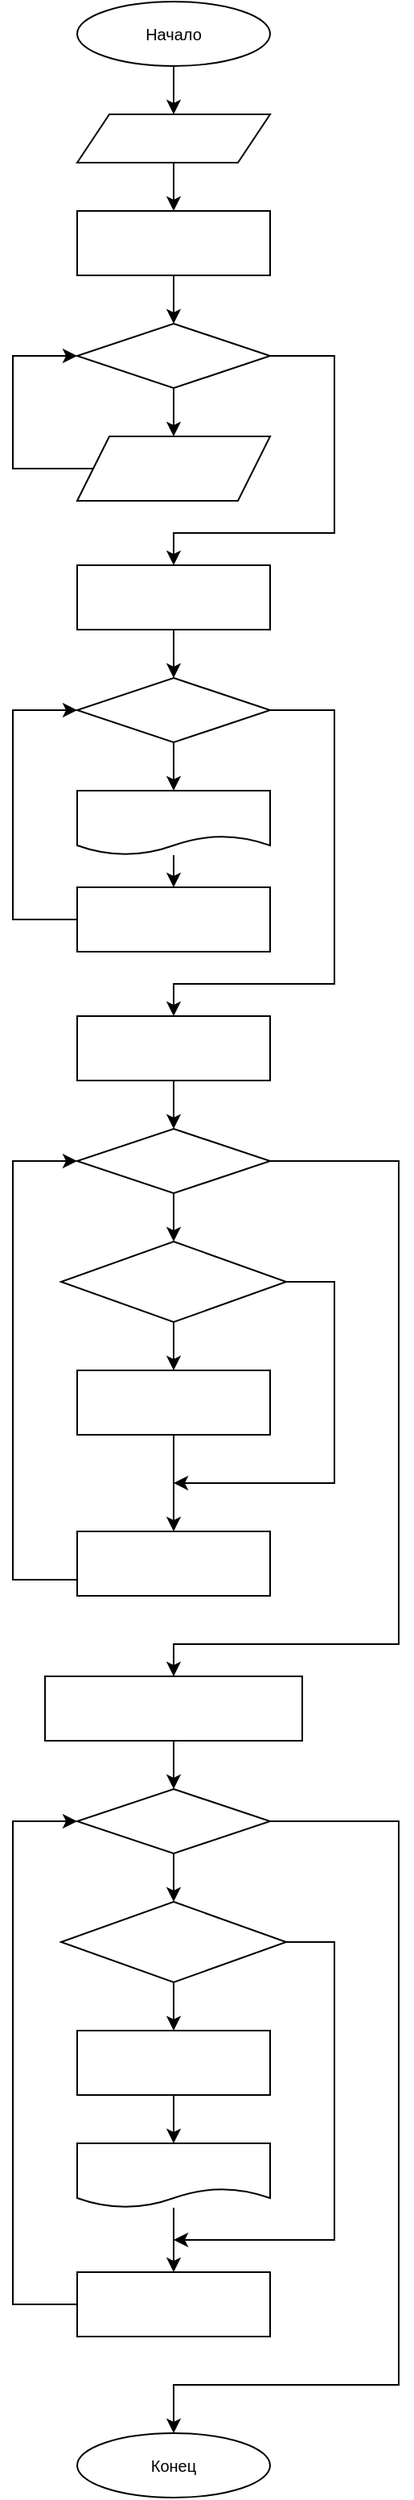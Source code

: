 <mxfile>
    <diagram id="Gi0nfGOof33um8310omO" name="Страница 1">
        <mxGraphModel dx="277" dy="1362" grid="1" gridSize="10" guides="1" tooltips="1" connect="1" arrows="1" fold="1" page="1" pageScale="1" pageWidth="827" pageHeight="1169" background="none" math="0" shadow="0">
            <root>
                <mxCell id="0"/>
                <mxCell id="1" parent="0"/>
                <mxCell id="11" style="edgeStyle=none;html=1;entryX=0.5;entryY=0;entryDx=0;entryDy=0;fontSize=10;fontColor=#FFFFFF;rounded=0;" parent="1" source="2" target="7" edge="1">
                    <mxGeometry relative="1" as="geometry"/>
                </mxCell>
                <mxCell id="2" value="&lt;font style=&quot;font-size: 10px&quot;&gt;Начало&lt;/font&gt;" style="ellipse;whiteSpace=wrap;html=1;rounded=0;" parent="1" vertex="1">
                    <mxGeometry x="80" y="-1150" width="120" height="40" as="geometry"/>
                </mxCell>
                <mxCell id="9" value="" style="edgeStyle=none;html=1;fontSize=10;fontColor=#FFFFFF;rounded=0;" parent="1" source="7" target="8" edge="1">
                    <mxGeometry relative="1" as="geometry"/>
                </mxCell>
                <mxCell id="7" value="&lt;span style=&quot;font-family: &amp;#34;consolas&amp;#34; , &amp;#34;courier new&amp;#34; , monospace&quot;&gt;&lt;font style=&quot;font-size: 10px&quot;&gt;length&lt;/font&gt;&lt;/span&gt;" style="shape=parallelogram;perimeter=parallelogramPerimeter;whiteSpace=wrap;html=1;fixedSize=1;labelBackgroundColor=none;fontSize=10;fontColor=#FFFFFF;rounded=0;" parent="1" vertex="1">
                    <mxGeometry x="80" y="-1080" width="120" height="30" as="geometry"/>
                </mxCell>
                <mxCell id="13" value="" style="edgeStyle=none;html=1;fontSize=10;fontColor=#FFFFFF;rounded=0;" parent="1" source="8" target="12" edge="1">
                    <mxGeometry relative="1" as="geometry"/>
                </mxCell>
                <mxCell id="8" value="textArray.Length = length&lt;br&gt;i = 0" style="rounded=0;whiteSpace=wrap;html=1;labelBackgroundColor=none;fontSize=10;fontColor=#FFFFFF;" parent="1" vertex="1">
                    <mxGeometry x="80" y="-1020" width="120" height="40" as="geometry"/>
                </mxCell>
                <mxCell id="12" value="i &amp;lt;&amp;nbsp; length" style="rhombus;whiteSpace=wrap;html=1;labelBackgroundColor=none;fontSize=10;fontColor=#FFFFFF;rounded=0;" parent="1" vertex="1">
                    <mxGeometry x="80" y="-950" width="120" height="40" as="geometry"/>
                </mxCell>
                <mxCell id="17" style="edgeStyle=none;html=1;entryX=0;entryY=0.5;entryDx=0;entryDy=0;fontSize=10;fontColor=#FFFFFF;rounded=0;" parent="1" source="15" target="12" edge="1">
                    <mxGeometry relative="1" as="geometry">
                        <Array as="points">
                            <mxPoint x="40" y="-860"/>
                            <mxPoint x="40" y="-930"/>
                        </Array>
                    </mxGeometry>
                </mxCell>
                <mxCell id="15" value="&lt;span&gt;textArray[i]&lt;br&gt;i++&lt;br&gt;&lt;/span&gt;" style="shape=parallelogram;perimeter=parallelogramPerimeter;whiteSpace=wrap;html=1;fixedSize=1;labelBackgroundColor=none;fontSize=10;fontColor=#FFFFFF;rounded=0;" parent="1" vertex="1">
                    <mxGeometry x="80" y="-880" width="120" height="40" as="geometry"/>
                </mxCell>
                <mxCell id="20" value="" style="endArrow=classic;html=1;fontSize=10;fontColor=#FFFFFF;exitX=1;exitY=0.5;exitDx=0;exitDy=0;rounded=0;" parent="1" source="12" edge="1">
                    <mxGeometry relative="1" as="geometry">
                        <mxPoint x="190" y="-810" as="sourcePoint"/>
                        <mxPoint x="140" y="-800" as="targetPoint"/>
                        <Array as="points">
                            <mxPoint x="240" y="-930"/>
                            <mxPoint x="240" y="-820"/>
                            <mxPoint x="140" y="-820"/>
                        </Array>
                    </mxGeometry>
                </mxCell>
                <mxCell id="21" value="false" style="edgeLabel;resizable=0;html=1;align=center;verticalAlign=middle;labelBackgroundColor=none;fontSize=10;fontColor=#FFFFFF;rounded=0;" parent="20" connectable="0" vertex="1">
                    <mxGeometry relative="1" as="geometry">
                        <mxPoint x="-20" y="-115" as="offset"/>
                    </mxGeometry>
                </mxCell>
                <mxCell id="22" value="" style="endArrow=classic;html=1;fontSize=10;fontColor=#FFFFFF;exitX=0.5;exitY=1;exitDx=0;exitDy=0;entryX=0.5;entryY=0;entryDx=0;entryDy=0;rounded=0;" parent="1" source="12" target="15" edge="1">
                    <mxGeometry relative="1" as="geometry">
                        <mxPoint x="130" y="-900" as="sourcePoint"/>
                        <mxPoint x="230" y="-900" as="targetPoint"/>
                    </mxGeometry>
                </mxCell>
                <mxCell id="23" value="true" style="edgeLabel;resizable=0;html=1;align=center;verticalAlign=middle;labelBackgroundColor=none;fontSize=10;fontColor=#FFFFFF;rounded=0;" parent="22" connectable="0" vertex="1">
                    <mxGeometry relative="1" as="geometry">
                        <mxPoint x="10" as="offset"/>
                    </mxGeometry>
                </mxCell>
                <mxCell id="27" value="l &amp;lt;&amp;nbsp; length" style="rhombus;whiteSpace=wrap;html=1;labelBackgroundColor=none;fontSize=10;fontColor=#FFFFFF;rounded=0;" parent="1" vertex="1">
                    <mxGeometry x="80" y="-730" width="120" height="40" as="geometry"/>
                </mxCell>
                <mxCell id="28" style="edgeStyle=none;html=1;entryX=0;entryY=0.5;entryDx=0;entryDy=0;fontSize=10;fontColor=#FFFFFF;exitX=0;exitY=0.5;exitDx=0;exitDy=0;rounded=0;" parent="1" source="89" target="27" edge="1">
                    <mxGeometry relative="1" as="geometry">
                        <mxPoint x="90" y="-640" as="sourcePoint"/>
                        <Array as="points">
                            <mxPoint x="40" y="-580"/>
                            <mxPoint x="40" y="-710"/>
                        </Array>
                    </mxGeometry>
                </mxCell>
                <mxCell id="30" value="" style="endArrow=classic;html=1;fontSize=10;fontColor=#FFFFFF;exitX=1;exitY=0.5;exitDx=0;exitDy=0;rounded=0;" parent="1" source="27" edge="1">
                    <mxGeometry relative="1" as="geometry">
                        <mxPoint x="190" y="-590" as="sourcePoint"/>
                        <mxPoint x="140" y="-520" as="targetPoint"/>
                        <Array as="points">
                            <mxPoint x="240" y="-710"/>
                            <mxPoint x="240" y="-540"/>
                            <mxPoint x="140" y="-540"/>
                        </Array>
                    </mxGeometry>
                </mxCell>
                <mxCell id="31" value="false" style="edgeLabel;resizable=0;html=1;align=center;verticalAlign=middle;labelBackgroundColor=none;fontSize=10;fontColor=#FFFFFF;rounded=0;" parent="30" connectable="0" vertex="1">
                    <mxGeometry relative="1" as="geometry">
                        <mxPoint x="-20" y="-135" as="offset"/>
                    </mxGeometry>
                </mxCell>
                <mxCell id="32" value="" style="endArrow=classic;html=1;fontSize=10;fontColor=#FFFFFF;exitX=0.5;exitY=1;exitDx=0;exitDy=0;entryX=0.5;entryY=0;entryDx=0;entryDy=0;rounded=0;" parent="1" source="27" edge="1">
                    <mxGeometry relative="1" as="geometry">
                        <mxPoint x="130" y="-680" as="sourcePoint"/>
                        <mxPoint x="140" y="-660" as="targetPoint"/>
                    </mxGeometry>
                </mxCell>
                <mxCell id="33" value="true" style="edgeLabel;resizable=0;html=1;align=center;verticalAlign=middle;labelBackgroundColor=none;fontSize=10;fontColor=#FFFFFF;rounded=0;" parent="32" connectable="0" vertex="1">
                    <mxGeometry relative="1" as="geometry">
                        <mxPoint x="10" as="offset"/>
                    </mxGeometry>
                </mxCell>
                <mxCell id="91" value="" style="edgeStyle=none;html=1;fontSize=10;fontColor=#FFFFFF;rounded=0;" parent="1" source="34" target="89" edge="1">
                    <mxGeometry relative="1" as="geometry"/>
                </mxCell>
                <mxCell id="34" value="&lt;span&gt;textArray[l]&lt;/span&gt;" style="shape=document;whiteSpace=wrap;html=1;boundedLbl=1;labelBackgroundColor=none;fontSize=10;fontColor=#FFFFFF;rounded=0;" parent="1" vertex="1">
                    <mxGeometry x="80" y="-660" width="120" height="40" as="geometry"/>
                </mxCell>
                <mxCell id="36" value="" style="edgeStyle=none;html=1;fontSize=10;fontColor=#FFFFFF;rounded=0;" parent="1" source="35" target="27" edge="1">
                    <mxGeometry relative="1" as="geometry">
                        <Array as="points">
                            <mxPoint x="140" y="-740"/>
                        </Array>
                    </mxGeometry>
                </mxCell>
                <mxCell id="35" value="&lt;span&gt;l = 0&lt;/span&gt;" style="rounded=0;whiteSpace=wrap;html=1;labelBackgroundColor=none;fontSize=10;fontColor=#FFFFFF;" parent="1" vertex="1">
                    <mxGeometry x="80" y="-800" width="120" height="40" as="geometry"/>
                </mxCell>
                <mxCell id="38" value="j &amp;lt;&amp;nbsp; length" style="rhombus;whiteSpace=wrap;html=1;labelBackgroundColor=none;fontSize=10;fontColor=#FFFFFF;rounded=0;" parent="1" vertex="1">
                    <mxGeometry x="80" y="-450" width="120" height="40" as="geometry"/>
                </mxCell>
                <mxCell id="40" value="" style="endArrow=classic;html=1;fontSize=10;fontColor=#FFFFFF;exitX=1;exitY=0.5;exitDx=0;exitDy=0;rounded=0;" parent="1" source="38" edge="1">
                    <mxGeometry relative="1" as="geometry">
                        <mxPoint x="190" y="-310" as="sourcePoint"/>
                        <mxPoint x="140" y="-110" as="targetPoint"/>
                        <Array as="points">
                            <mxPoint x="280" y="-430"/>
                            <mxPoint x="280" y="-130"/>
                            <mxPoint x="140" y="-130"/>
                        </Array>
                    </mxGeometry>
                </mxCell>
                <mxCell id="42" value="" style="endArrow=classic;html=1;fontSize=10;fontColor=#FFFFFF;exitX=0.5;exitY=1;exitDx=0;exitDy=0;entryX=0.5;entryY=0;entryDx=0;entryDy=0;rounded=0;" parent="1" source="38" edge="1">
                    <mxGeometry relative="1" as="geometry">
                        <mxPoint x="130" y="-400" as="sourcePoint"/>
                        <mxPoint x="140" y="-380" as="targetPoint"/>
                    </mxGeometry>
                </mxCell>
                <mxCell id="43" value="true" style="edgeLabel;resizable=0;html=1;align=center;verticalAlign=middle;labelBackgroundColor=none;fontSize=10;fontColor=#FFFFFF;rounded=0;" parent="42" connectable="0" vertex="1">
                    <mxGeometry relative="1" as="geometry">
                        <mxPoint x="10" as="offset"/>
                    </mxGeometry>
                </mxCell>
                <mxCell id="45" value="" style="edgeStyle=none;html=1;fontSize=10;fontColor=#FFFFFF;rounded=0;" parent="1" source="46" target="38" edge="1">
                    <mxGeometry relative="1" as="geometry">
                        <Array as="points">
                            <mxPoint x="140" y="-460"/>
                        </Array>
                    </mxGeometry>
                </mxCell>
                <mxCell id="46" value="&lt;span&gt;newLength = 0&lt;br&gt;j = 0&lt;br&gt;&lt;/span&gt;" style="rounded=0;whiteSpace=wrap;html=1;labelBackgroundColor=none;fontSize=10;fontColor=#FFFFFF;" parent="1" vertex="1">
                    <mxGeometry x="80" y="-520" width="120" height="40" as="geometry"/>
                </mxCell>
                <mxCell id="47" value="textArray[j].Length &amp;lt;= 3" style="rhombus;whiteSpace=wrap;html=1;labelBackgroundColor=none;fontSize=10;fontColor=#FFFFFF;rounded=0;" parent="1" vertex="1">
                    <mxGeometry x="70" y="-380" width="140" height="50" as="geometry"/>
                </mxCell>
                <mxCell id="48" value="" style="endArrow=classic;html=1;fontSize=10;fontColor=#FFFFFF;exitX=0.5;exitY=1;exitDx=0;exitDy=0;rounded=0;" parent="1" source="47" edge="1">
                    <mxGeometry relative="1" as="geometry">
                        <mxPoint x="100" y="-290" as="sourcePoint"/>
                        <mxPoint x="140" y="-300" as="targetPoint"/>
                    </mxGeometry>
                </mxCell>
                <mxCell id="49" value="true" style="edgeLabel;resizable=0;html=1;align=center;verticalAlign=middle;labelBackgroundColor=none;fontSize=10;fontColor=#FFFFFF;rounded=0;" parent="48" connectable="0" vertex="1">
                    <mxGeometry relative="1" as="geometry">
                        <mxPoint x="10" as="offset"/>
                    </mxGeometry>
                </mxCell>
                <mxCell id="54" value="" style="edgeStyle=none;html=1;fontSize=10;fontColor=#FFFFFF;rounded=0;" parent="1" source="50" target="53" edge="1">
                    <mxGeometry relative="1" as="geometry"/>
                </mxCell>
                <mxCell id="50" value="&lt;span&gt;newLength++&lt;br&gt;&lt;/span&gt;" style="rounded=0;whiteSpace=wrap;html=1;labelBackgroundColor=none;fontSize=10;fontColor=#FFFFFF;" parent="1" vertex="1">
                    <mxGeometry x="80" y="-300" width="120" height="40" as="geometry"/>
                </mxCell>
                <mxCell id="51" value="" style="endArrow=classic;html=1;fontSize=10;fontColor=#FFFFFF;exitX=1;exitY=0.5;exitDx=0;exitDy=0;rounded=0;" parent="1" source="47" edge="1">
                    <mxGeometry relative="1" as="geometry">
                        <mxPoint x="280" y="-280" as="sourcePoint"/>
                        <mxPoint x="140" y="-230" as="targetPoint"/>
                        <Array as="points">
                            <mxPoint x="240" y="-355"/>
                            <mxPoint x="240" y="-230"/>
                        </Array>
                    </mxGeometry>
                </mxCell>
                <mxCell id="52" value="false" style="edgeLabel;resizable=0;html=1;align=center;verticalAlign=middle;labelBackgroundColor=none;fontSize=10;fontColor=#FFFFFF;rounded=0;" parent="51" connectable="0" vertex="1">
                    <mxGeometry relative="1" as="geometry">
                        <mxPoint x="-30" y="-112" as="offset"/>
                    </mxGeometry>
                </mxCell>
                <mxCell id="53" value="&lt;span&gt;j++&lt;br&gt;&lt;/span&gt;" style="rounded=0;whiteSpace=wrap;html=1;labelBackgroundColor=none;fontSize=10;fontColor=#FFFFFF;" parent="1" vertex="1">
                    <mxGeometry x="80" y="-200" width="120" height="40" as="geometry"/>
                </mxCell>
                <mxCell id="55" value="" style="endArrow=classic;html=1;fontSize=10;fontColor=#FFFFFF;entryX=0;entryY=0.5;entryDx=0;entryDy=0;exitX=0;exitY=0.75;exitDx=0;exitDy=0;rounded=0;" parent="1" source="53" target="38" edge="1">
                    <mxGeometry relative="1" as="geometry">
                        <mxPoint x="-10" y="-170" as="sourcePoint"/>
                        <mxPoint x="90" y="-170" as="targetPoint"/>
                        <Array as="points">
                            <mxPoint x="40" y="-170"/>
                            <mxPoint x="40" y="-430"/>
                        </Array>
                    </mxGeometry>
                </mxCell>
                <mxCell id="57" value="false" style="edgeLabel;resizable=0;html=1;align=center;verticalAlign=middle;labelBackgroundColor=none;fontSize=10;fontColor=#FFFFFF;rounded=0;" parent="1" connectable="0" vertex="1">
                    <mxGeometry x="220" y="-439.997" as="geometry"/>
                </mxCell>
                <mxCell id="72" value="k &amp;lt;&amp;nbsp; length" style="rhombus;whiteSpace=wrap;html=1;labelBackgroundColor=none;fontSize=10;fontColor=#FFFFFF;rounded=0;" parent="1" vertex="1">
                    <mxGeometry x="80" y="-40" width="120" height="40" as="geometry"/>
                </mxCell>
                <mxCell id="73" value="" style="endArrow=classic;html=1;fontSize=10;fontColor=#FFFFFF;exitX=1;exitY=0.5;exitDx=0;exitDy=0;rounded=0;" parent="1" source="72" edge="1">
                    <mxGeometry relative="1" as="geometry">
                        <mxPoint x="190" y="100" as="sourcePoint"/>
                        <mxPoint x="140" y="360" as="targetPoint"/>
                        <Array as="points">
                            <mxPoint x="280" y="-20"/>
                            <mxPoint x="280" y="330"/>
                            <mxPoint x="140" y="330"/>
                        </Array>
                    </mxGeometry>
                </mxCell>
                <mxCell id="74" value="" style="endArrow=classic;html=1;fontSize=10;fontColor=#FFFFFF;exitX=0.5;exitY=1;exitDx=0;exitDy=0;entryX=0.5;entryY=0;entryDx=0;entryDy=0;rounded=0;" parent="1" source="72" edge="1">
                    <mxGeometry relative="1" as="geometry">
                        <mxPoint x="130" y="10" as="sourcePoint"/>
                        <mxPoint x="140" y="30" as="targetPoint"/>
                    </mxGeometry>
                </mxCell>
                <mxCell id="75" value="true" style="edgeLabel;resizable=0;html=1;align=center;verticalAlign=middle;labelBackgroundColor=none;fontSize=10;fontColor=#FFFFFF;rounded=0;" parent="74" connectable="0" vertex="1">
                    <mxGeometry relative="1" as="geometry">
                        <mxPoint x="10" as="offset"/>
                    </mxGeometry>
                </mxCell>
                <mxCell id="76" value="textArray[k].Length &amp;lt;= 3" style="rhombus;whiteSpace=wrap;html=1;labelBackgroundColor=none;fontSize=10;fontColor=#FFFFFF;rounded=0;" parent="1" vertex="1">
                    <mxGeometry x="70" y="30" width="140" height="50" as="geometry"/>
                </mxCell>
                <mxCell id="77" value="" style="endArrow=classic;html=1;fontSize=10;fontColor=#FFFFFF;exitX=0.5;exitY=1;exitDx=0;exitDy=0;rounded=0;" parent="1" source="76" edge="1">
                    <mxGeometry relative="1" as="geometry">
                        <mxPoint x="100" y="120" as="sourcePoint"/>
                        <mxPoint x="140" y="110" as="targetPoint"/>
                    </mxGeometry>
                </mxCell>
                <mxCell id="78" value="true" style="edgeLabel;resizable=0;html=1;align=center;verticalAlign=middle;labelBackgroundColor=none;fontSize=10;fontColor=#FFFFFF;rounded=0;" parent="77" connectable="0" vertex="1">
                    <mxGeometry relative="1" as="geometry">
                        <mxPoint x="10" as="offset"/>
                    </mxGeometry>
                </mxCell>
                <mxCell id="92" value="" style="edgeStyle=none;html=1;fontSize=10;fontColor=#FFFFFF;rounded=0;" parent="1" source="80" target="88" edge="1">
                    <mxGeometry relative="1" as="geometry"/>
                </mxCell>
                <mxCell id="80" value="newTextArray[count] = textArray[k]&lt;span&gt;&lt;br&gt;&lt;/span&gt;" style="rounded=0;whiteSpace=wrap;html=1;labelBackgroundColor=none;fontSize=10;fontColor=#FFFFFF;" parent="1" vertex="1">
                    <mxGeometry x="80" y="110" width="120" height="40" as="geometry"/>
                </mxCell>
                <mxCell id="81" value="" style="endArrow=classic;html=1;fontSize=10;fontColor=#FFFFFF;exitX=1;exitY=0.5;exitDx=0;exitDy=0;rounded=0;" parent="1" source="76" edge="1">
                    <mxGeometry relative="1" as="geometry">
                        <mxPoint x="280" y="130" as="sourcePoint"/>
                        <mxPoint x="140" y="240" as="targetPoint"/>
                        <Array as="points">
                            <mxPoint x="240" y="55"/>
                            <mxPoint x="240" y="240"/>
                            <mxPoint x="190" y="240"/>
                        </Array>
                    </mxGeometry>
                </mxCell>
                <mxCell id="82" value="false" style="edgeLabel;resizable=0;html=1;align=center;verticalAlign=middle;labelBackgroundColor=none;fontSize=10;fontColor=#FFFFFF;rounded=0;" parent="81" connectable="0" vertex="1">
                    <mxGeometry relative="1" as="geometry">
                        <mxPoint x="-22" y="-141" as="offset"/>
                    </mxGeometry>
                </mxCell>
                <mxCell id="83" value="&lt;span&gt;k++&lt;br&gt;&lt;/span&gt;" style="rounded=0;whiteSpace=wrap;html=1;labelBackgroundColor=none;fontSize=10;fontColor=#FFFFFF;" parent="1" vertex="1">
                    <mxGeometry x="80" y="260" width="120" height="40" as="geometry"/>
                </mxCell>
                <mxCell id="84" value="" style="endArrow=classic;html=1;fontSize=10;fontColor=#FFFFFF;entryX=0;entryY=0.5;entryDx=0;entryDy=0;exitX=0;exitY=0.5;exitDx=0;exitDy=0;rounded=0;" parent="1" source="83" target="72" edge="1">
                    <mxGeometry relative="1" as="geometry">
                        <mxPoint x="-10" y="240" as="sourcePoint"/>
                        <mxPoint x="90" y="240" as="targetPoint"/>
                        <Array as="points">
                            <mxPoint x="40" y="280"/>
                            <mxPoint x="40" y="-20"/>
                        </Array>
                    </mxGeometry>
                </mxCell>
                <mxCell id="85" value="false" style="edgeLabel;resizable=0;html=1;align=center;verticalAlign=middle;labelBackgroundColor=none;fontSize=10;fontColor=#FFFFFF;rounded=0;" parent="1" connectable="0" vertex="1">
                    <mxGeometry x="220" y="-29.997" as="geometry"/>
                </mxCell>
                <mxCell id="87" value="" style="edgeStyle=none;html=1;fontSize=10;fontColor=#FFFFFF;rounded=0;" parent="1" source="86" edge="1">
                    <mxGeometry relative="1" as="geometry">
                        <mxPoint x="140" y="-40" as="targetPoint"/>
                    </mxGeometry>
                </mxCell>
                <mxCell id="86" value="newTextArray.Length = newLength&lt;br&gt;count = 0&lt;br&gt;k = 0" style="rounded=0;whiteSpace=wrap;html=1;labelBackgroundColor=none;fontSize=10;fontColor=#FFFFFF;" parent="1" vertex="1">
                    <mxGeometry x="60" y="-110" width="160" height="40" as="geometry"/>
                </mxCell>
                <mxCell id="93" value="" style="edgeStyle=none;html=1;fontSize=10;fontColor=#FFFFFF;rounded=0;" parent="1" source="88" target="83" edge="1">
                    <mxGeometry relative="1" as="geometry"/>
                </mxCell>
                <mxCell id="88" value="&lt;span&gt;newTextArray[count]&lt;/span&gt;" style="shape=document;whiteSpace=wrap;html=1;boundedLbl=1;labelBackgroundColor=none;fontSize=10;fontColor=#FFFFFF;rounded=0;" parent="1" vertex="1">
                    <mxGeometry x="80" y="180" width="120" height="40" as="geometry"/>
                </mxCell>
                <mxCell id="89" value="l++" style="whiteSpace=wrap;html=1;fontSize=10;fontColor=#FFFFFF;labelBackgroundColor=none;rounded=0;" parent="1" vertex="1">
                    <mxGeometry x="80" y="-600" width="120" height="40" as="geometry"/>
                </mxCell>
                <mxCell id="94" value="&lt;span style=&quot;font-size: 10px&quot;&gt;Конец&lt;/span&gt;" style="ellipse;whiteSpace=wrap;html=1;rounded=0;" parent="1" vertex="1">
                    <mxGeometry x="80" y="360" width="120" height="40" as="geometry"/>
                </mxCell>
            </root>
        </mxGraphModel>
    </diagram>
</mxfile>